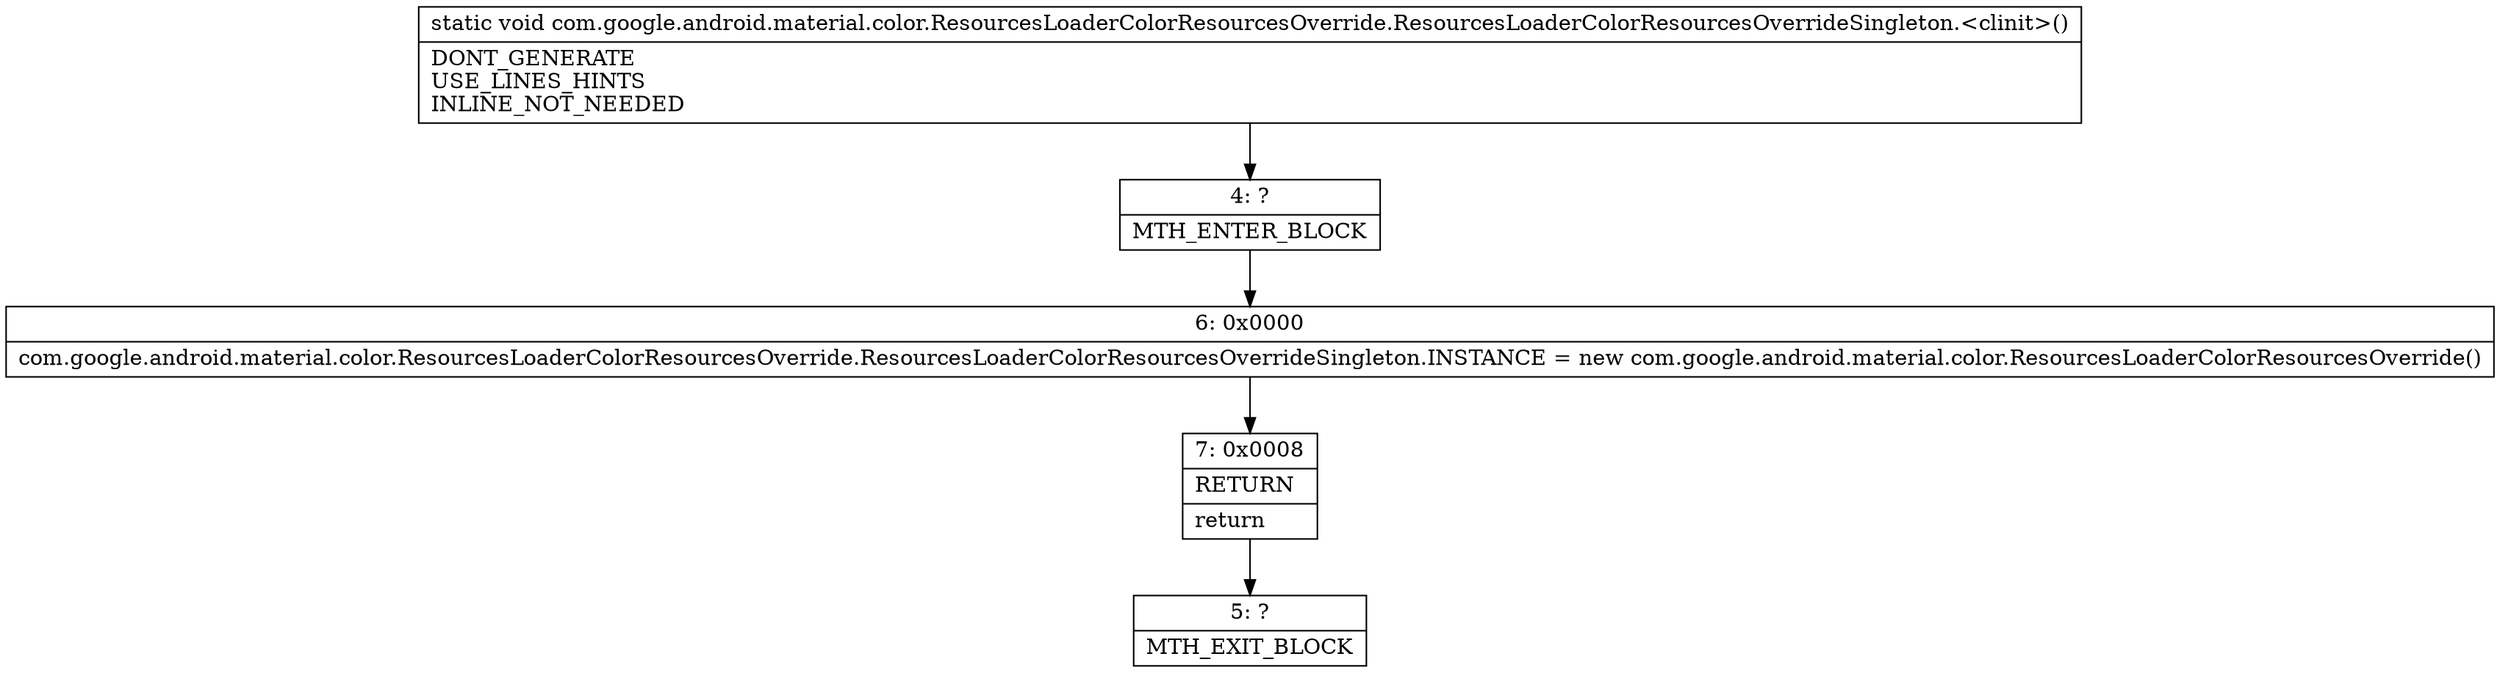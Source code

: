 digraph "CFG forcom.google.android.material.color.ResourcesLoaderColorResourcesOverride.ResourcesLoaderColorResourcesOverrideSingleton.\<clinit\>()V" {
Node_4 [shape=record,label="{4\:\ ?|MTH_ENTER_BLOCK\l}"];
Node_6 [shape=record,label="{6\:\ 0x0000|com.google.android.material.color.ResourcesLoaderColorResourcesOverride.ResourcesLoaderColorResourcesOverrideSingleton.INSTANCE = new com.google.android.material.color.ResourcesLoaderColorResourcesOverride()\l}"];
Node_7 [shape=record,label="{7\:\ 0x0008|RETURN\l|return\l}"];
Node_5 [shape=record,label="{5\:\ ?|MTH_EXIT_BLOCK\l}"];
MethodNode[shape=record,label="{static void com.google.android.material.color.ResourcesLoaderColorResourcesOverride.ResourcesLoaderColorResourcesOverrideSingleton.\<clinit\>()  | DONT_GENERATE\lUSE_LINES_HINTS\lINLINE_NOT_NEEDED\l}"];
MethodNode -> Node_4;Node_4 -> Node_6;
Node_6 -> Node_7;
Node_7 -> Node_5;
}

